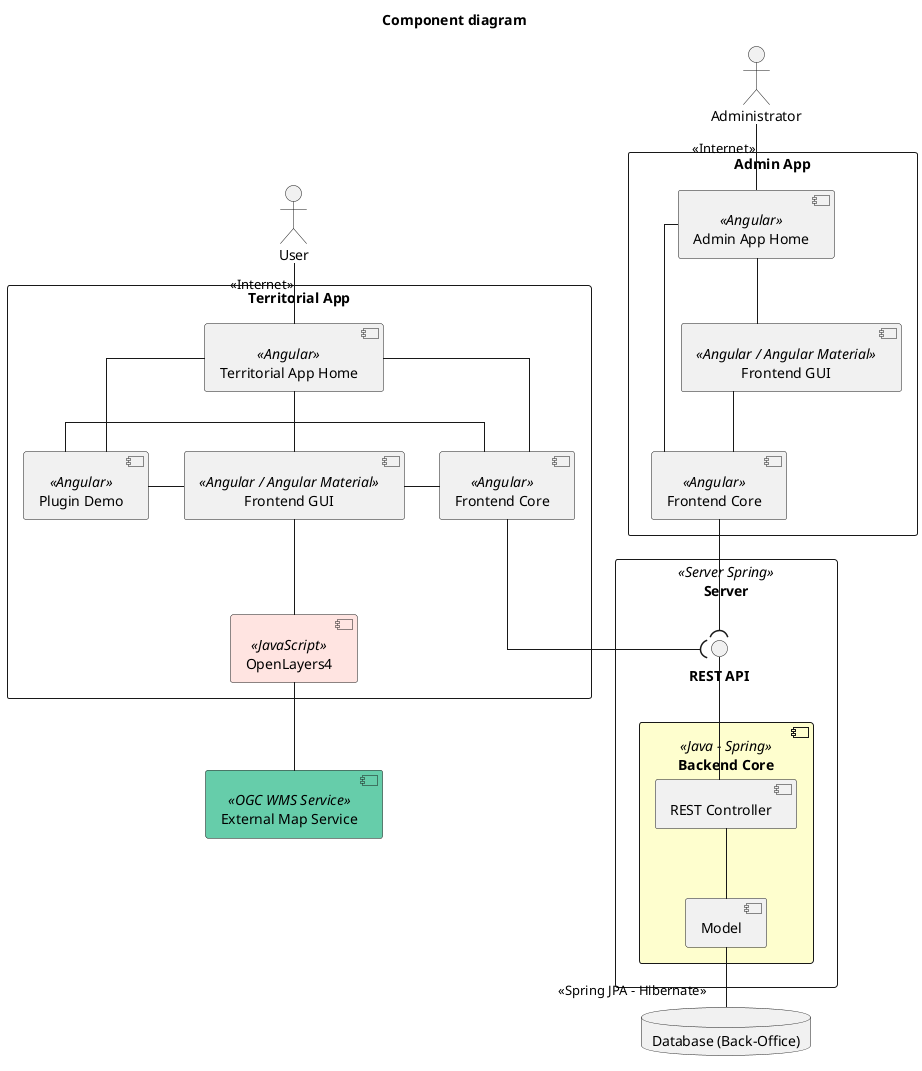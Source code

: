 @startuml

skinparam componentStyle uml2
skinparam linetype ortho


title Component diagram

rectangle "Admin App" as admin {
        [Admin App Home] <<Angular>> as ah
        [Frontend Core] <<Angular>> as fc
        [Frontend GUI] <<Angular / Angular Material>> as fg
        ah - fc
        ah -down- fg
        fc -up- fg
}


rectangle "Territorial App" as territ {
        [Territorial App Home] <<Angular>> as ah1
        [Frontend Core] <<Angular>> as fc1
        [Frontend GUI] <<Angular / Angular Material>> as fg1
        [OpenLayers4] as ol1 <<JavaScript>> #MistyRose
        component "Plugin Demo" <<Angular>> as pd
    
        
        fg1 -down- ol1
        fg1 - fc1
        ah1 - fc1
        ah1 - fg1
        ah1 -down- pd
        
        pd - fg1
        pd - fc1
}

    
rectangle "Server" as server <<Server Spring>> {
        component "Backend Core" <<Java - Spring>> as pcs #FEFECE {
            [REST Controller] as rest
            [Model] as model
        }
        interface "**REST API**" as api

}

[External Map Service] as wms <<OGC WMS Service>> #MediumAquaMarine
ol1 -down- wms


database "Database (Back-Office)" as db{
}


:User:
:Administrator:

User -down- ah1 : <<Internet>>
Administrator -down- ah : <<Internet>>
fc -down-( api
fc1 -down-( api
api -down- rest
rest -down- model
model -down- "<<Spring JPA - Hibernate>>" db


@enduml
